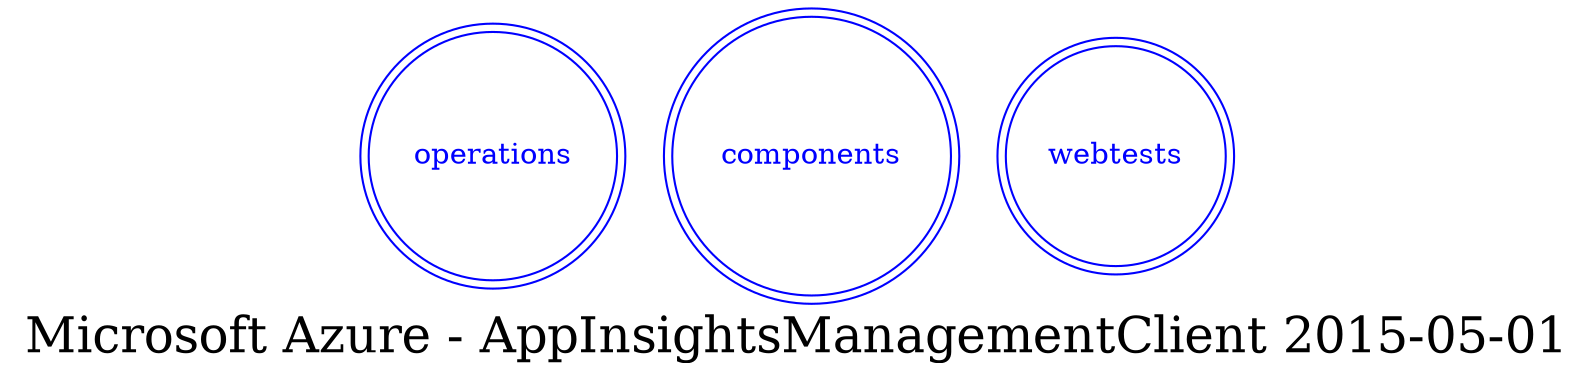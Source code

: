 digraph LexiconGraph {
graph[label="Microsoft Azure - AppInsightsManagementClient 2015-05-01", fontsize=24]
splines=true
"operations" [color=blue, fontcolor=blue, shape=doublecircle]
"components" [color=blue, fontcolor=blue, shape=doublecircle]
"webtests" [color=blue, fontcolor=blue, shape=doublecircle]
}
